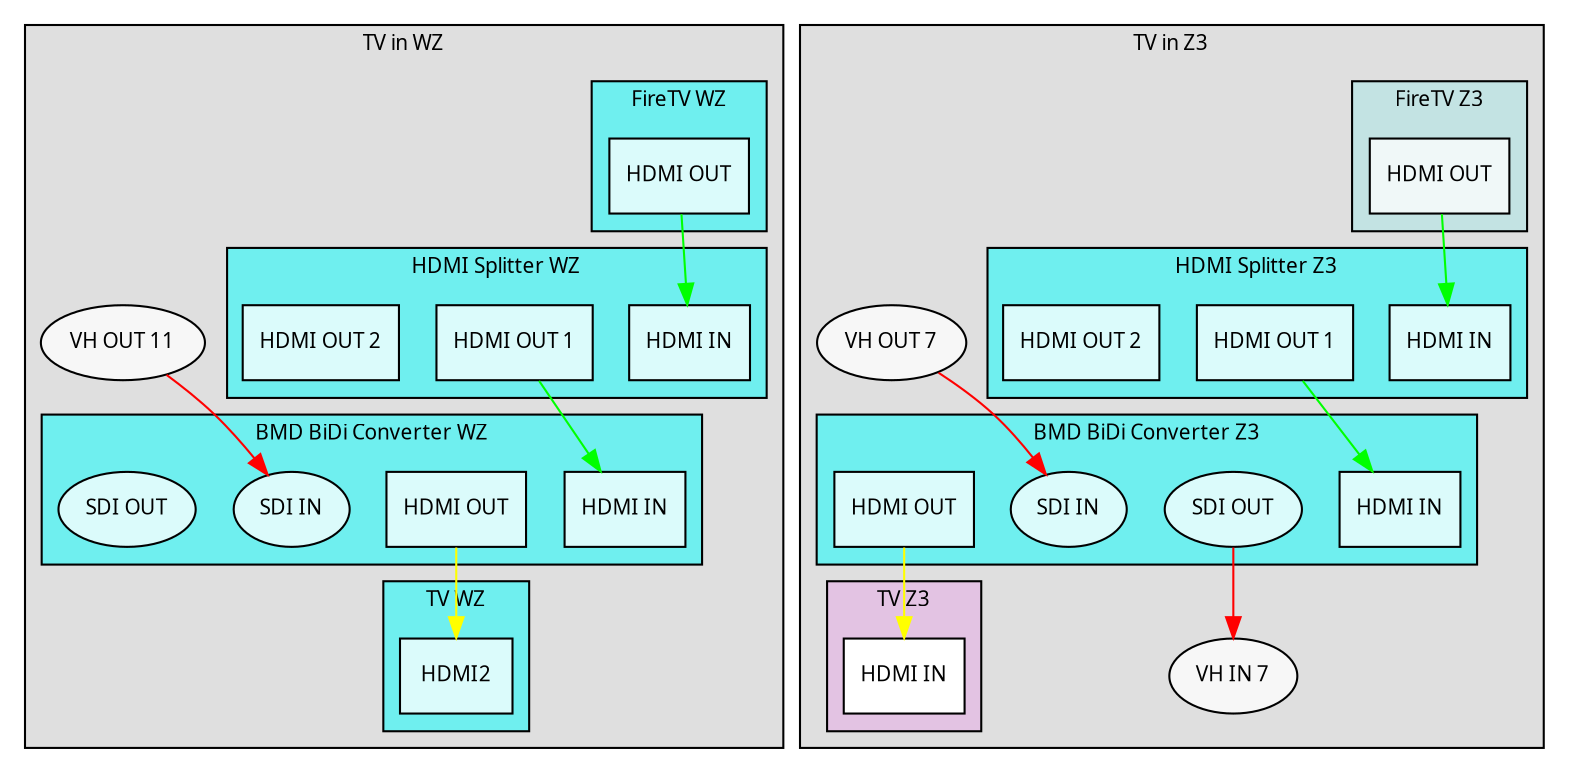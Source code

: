 digraph {
    rankdir="TB";

    compound=true;
    graph [fontsize=10 fontname="Verdana" compound=true fillcolor="#00000020" style=filled];
    node[shape=record fontsize=10 fontname="Verdana" fillcolor="#ffffffc0" style=filled];
    edge[color=blue];

    /** unused BMD VideHub ports: cut and paste to its place if needed
        "bmd_videohub_0_sdi_in_3" [label="VH IN 3",shape=ellipse];
        "bmd_videohub_0_sdi_in_9" [label="VH IN 9",shape=ellipse];
        "bmd_videohub_0_sdi_in_10" [label="VH IN 10",shape=ellipse];
        "bmd_videohub_0_sdi_in_11" [label="VH IN 11",shape=ellipse];
        "bmd_videohub_0_sdi_in_12" [label="VH IN 12",shape=ellipse];
        "bmd_videohub_0_sdi_out_3" [label="VH OUT 3",shape=ellipse];
        "bmd_videohub_0_sdi_out_5" [label="VH OUT 5",shape=ellipse];
        "bmd_videohub_0_sdi_out_6" [label="VH OUT 6",shape=ellipse];
        "bmd_videohub_0_sdi_out_9" [label="VH OUT 9",shape=ellipse];
        "bmd_videohub_0_sdi_out_10" [label="VH OUT 10",shape=ellipse];
        "bmd_videohub_0_sdi_out_12" [label="VH OUT 12",shape=ellipse];
    */

    subgraph cluster_wz {
        label = "TV in WZ"

        subgraph cluster_firetv_wz {
            fillcolor="#00ffff80";
            label = "FireTV WZ";
            "firetv_wz_hdmi_out" [label="HDMI OUT"];
        }

        subgraph cluster_hdmi_splitter_wz {
            fillcolor="#00ffff80";
            label = "HDMI Splitter WZ";
            "hdmi_splitter_wz_hdmi_in" [label="HDMI IN"];
            "hdmi_splitter_wz_hdmi_out_1" [label="HDMI OUT 1"];
            "hdmi_splitter_wz_hdmi_out_2" [label="HDMI OUT 2"];
        }
        subgraph cluster_bmd_bidi_converter_wz {
            label = "BMD BiDi Converter WZ";
            fillcolor="#00ffff80";
            "bmd_bidi_converter_wz_hdmi_in" [label="HDMI IN"];
            "bmd_bidi_converter_wz_hdmi_out" [label="HDMI OUT"];
            "bmd_bidi_converter_wz_sdi_in" [label="SDI IN",shape=ellipse];
            "bmd_bidi_converter_wz_sdi_out" [label="SDI OUT",shape=ellipse];
        }
        subgraph cluster_tv_wz {
            fillcolor="#00ffff80";
            label = "TV WZ";
            "tv_wz_hdmi_in_2" [label="HDMI2"];
        }
        "bmd_videohub_0_sdi_out_11" [label="VH OUT 11",shape=ellipse];

        firetv_wz_hdmi_out -> hdmi_splitter_wz_hdmi_in [color=green];

        hdmi_splitter_wz_hdmi_out_1 -> bmd_bidi_converter_wz_hdmi_in [color=green];
        bmd_videohub_0_sdi_out_11 -> bmd_bidi_converter_wz_sdi_in [color=red];
        bmd_bidi_converter_wz_hdmi_out -> tv_wz_hdmi_in_2 [color=yellow];
    }
        subgraph cluster_z3tv {
            label = "TV in Z3"
            subgraph cluster_firetv_z3 {
                fillcolor="#00ffff20";
                style=filled;
                label = "FireTV Z3";
                "firetv_z3_hdmi_out" [label="HDMI OUT"];
            }
            subgraph cluster_tv_z3 {
                fillcolor="#ff00ff20";
                style=filled;
                label = "TV Z3";
                "tv_z3_hdmi_in" [label="HDMI IN",fillcolor=white];
            }

            subgraph cluster_hdmi_splitter_z3tv {
                fillcolor="#00ffff80";
                style=filled;
                label = "HDMI Splitter Z3";
                "hdmi_splitter_z3tv_hdmi_in" [label="HDMI IN"];
                "hdmi_splitter_z3tv_hdmi_out_1" [label="HDMI OUT 1"];
                "hdmi_splitter_z3tv_hdmi_out_2" [label="HDMI OUT 2"];
            }

            subgraph cluster_bmd_bidi_converter_z3tv {
                fillcolor="#00ffff80";
                style=filled;
                label = "BMD BiDi Converter Z3";
                "bmd_bidi_converter_z3tv_hdmi_in" [label="HDMI IN"];
                "bmd_bidi_converter_z3tv_hdmi_out" [label="HDMI OUT"];
                "bmd_bidi_converter_z3tv_sdi_in" [label="SDI IN",shape=ellipse];
                "bmd_bidi_converter_z3tv_sdi_out" [label="SDI OUT",shape=ellipse];
            }
            "bmd_videohub_0_sdi_in_7" [label="VH IN 7",shape=ellipse];
            "bmd_videohub_0_sdi_out_7" [label="VH OUT 7",shape=ellipse];

            firetv_z3_hdmi_out -> hdmi_splitter_z3tv_hdmi_in [color=green];

            hdmi_splitter_z3tv_hdmi_out_1 -> bmd_bidi_converter_z3tv_hdmi_in [color=green];

            bmd_bidi_converter_z3tv_sdi_out -> bmd_videohub_0_sdi_in_7 [color=red];
            bmd_bidi_converter_z3tv_hdmi_out -> tv_z3_hdmi_in [color=yellow];
            bmd_videohub_0_sdi_out_7 -> bmd_bidi_converter_z3tv_sdi_in [color=red];
        }
}
digraph {
    rankdir="TB";

    compound=true;
    graph [fontsize=10 fontname="Verdana" compound=true fillcolor="#00000020" style=filled];
    node[shape=record fontsize=10 fontname="Verdana" fillcolor="#ffffffc0" style=filled];
    edge[color=blue];

    subgraph cluster_av {
        label="Recording gear";
        subgraph cluster_t {
            label = "Cam w/ Teleprompter";
            fillcolor="#ff000030";
            "cam_hdmi_out" [label="CAM HDMI OUT"];
            "tpr_hdmi_in" [label="TPR HDMI IN"];
        }
        subgraph cluster_bmd_sdi_bidi_0 {
            label = "BMD BiDi Converter @ CAM";
            fillcolor="#ff000030";
            "bmd_sdi_bidi_0_hdmi_in" [label="HDMI IN"];
            "bmd_sdi_bidi_0_hdmi_out" [label="HDMI OUT"];
            "bmd_sdi_bidi_0_sdi_in" [label="SDI IN",shape=ellipse];
            "bmd_sdi_bidi_0_sdi_out" [label="SDI OUT",shape=ellipse];
        }
        subgraph cluster_bmd_va_0 {
        label = "BMD VideoAssist 0"
            fillcolor="#00ff0050";
            "bmd_sdi_va_0_hdmi_in" [label="HDMI IN"];
            "bmd_sdi_va_0_hdmi_out" [label="HDMI OUT"];
            "bmd_sdi_va_0_sdi_in" [label="SDI IN",shape=ellipse];
            "bmd_sdi_va_0_sdi_out" [label="SDI OUT",shape=ellipse];
        }
        subgraph cluster_multiview_monitor_0 {
            label = "MultiView Monitor 0";
            fillcolor="#ff000030";
            "multiview_monitor_0_hdmi_in_1" [label="HDMI IN 1"];
            "multiview_monitor_0_hdmi_in_2" [label="HDMI IN 2"];
        }
        subgraph cluster_rpi4b_0 {
            label = "Raspberry PI 4b 0";
            "rpi4b_0_hdmi_out_1" [label="HDMI OUT 1"];
            "rpi4b_0_hdmi_out_2" [label="HDMI OUT 2"];
        }
        subgraph cluster_hdmi_splitter_cam {
            label = "HDMI Splitter cam";
            fillcolor="#ff000030";
            "hdmi_splitter_cam_hdmi_in" [label="HDMI IN"];
            "hdmi_splitter_cam_hdmi_out_1" [label="HDMI OUT 1"];
            "hdmi_splitter_cam_hdmi_out_2" [label="HDMI OUT 2"];
        }

        "bmd_atem_0_hdmi_in_3" [label="ATEM HDMI IN 3"];
        "bmd_videohub_0_sdi_in_4" [label="VH IN 4",shape=ellipse];
        "bmd_videohub_0_sdi_out_4" [label="VH OUT 4",shape=ellipse];
        rpi4b_0_hdmi_out_1 -> bmd_atem_0_hdmi_in_3 [color=green];

        subgraph cluster_bmd_sdi2hdmi_converter_0 {
            label = "BMD SDI->HDMI Converter 0";
            fillcolor="#ff000030";
            "bmd_sdi2hdmi_converter_0_hdmi_out" [label="HDMI OUT"];
            "bmd_sdi2hdmi_converter_0_sdi_in" [label="SDI IN",shape=ellipse];
            "bmd_sdi2hdmi_converter_0_sdi_thru" [label="SDI THRU"];
        }

        "bmd_atem_0_hdmi_in_4" [label="ATEM HDMI IN 4"];

        cam_hdmi_out -> hdmi_splitter_cam_hdmi_in [color=red];

        hdmi_splitter_cam_hdmi_out_1 -> bmd_sdi_bidi_0_hdmi_in [color=red];
        hdmi_splitter_cam_hdmi_out_2 -> bmd_atem_0_hdmi_in_4 [color=red];
        // bmd_sdi_va_0_hdmi_out -> bmd_atem_0_hdmi_in_4;
        bmd_sdi_bidi_0_hdmi_out -> tpr_hdmi_in [color=red];
        bmd_sdi_bidi_0_sdi_out -> bmd_sdi_va_0_sdi_in [color=red];
        bmd_videohub_0_sdi_out_4 -> bmd_sdi_bidi_0_sdi_in [color=red];
        bmd_sdi_va_0_sdi_out -> bmd_videohub_0_sdi_in_4 [color=red];

        "bmd_videohub_0_sdi_out_8" [label="VH OUT 8",shape=ellipse];

        bmd_videohub_0_sdi_out_8 -> bmd_sdi2hdmi_converter_0_sdi_in [color=red];
        bmd_sdi2hdmi_converter_0_hdmi_out -> multiview_monitor_0_hdmi_in_1 [color=red];

        rpi4b_0_hdmi_out_2 -> multiview_monitor_0_hdmi_in_2 [color=green];
    }
}

digraph {
    rankdir="TB";

    compound=true;
    graph [fontsize=10 fontname="Verdana" compound=true fillcolor="#00000020" style=filled];
    node[shape=record fontsize=10 fontname="Verdana" fillcolor="#ffffffc0" style=filled];
    edge[color=blue];
    subgraph cluster_rack {
        label="Rack";
        subgraph cluster_x {
            label = "x";
            fillcolor="#00ff0030";
            "x_hdmi_out_1" [label="HDMI OUT"];
            "x_dp_out_1" [label="DP OUT"];
        }
        subgraph cluster_x2 {
            label = "x2";
            fillcolor="#0000ff30";
            "x2_hdmi_out_1" [label="HDMI OUT"];
            "x2_dp_out_1" [label="DP OUT"];
        }
        "matrix_in_1" [label="Martix HDMI IN 1"];
        "matrix_in_2" [label="Martix HDMI IN 2"];
        "matrix_in_3" [label="Martix HDMI IN 3"];
        "matrix_in_4" [label="Martix HDMI IN 4"];
        "matrix_out_a" [label="Martix HDMI OUT A"];
        "matrix_out_b" [label="Martix HDMI OUT B"];
        subgraph cluster_hdmi_splitter_0 {
            fillcolor="#ffff0030";
            label = "HDMI Splitter 0";
            "hdmi_splitter_0_hdmi_in" [label="HDMI IN"];
            "hdmi_splitter_0_hdmi_out_1" [label="HDMI OUT 1"];
            "hdmi_splitter_0_hdmi_out_2" [label="HDMI OUT 2"];
        }
        subgraph cluster_hdmi_splitter_1 {
            fillcolor="#ffff0030";
            label = "HDMI Splitter 1";
            "hdmi_splitter_1_hdmi_in" [label="HDMI IN"];
            "hdmi_splitter_1_hdmi_out_1" [label="HDMI OUT 1"];
            "hdmi_splitter_1_hdmi_out_2" [label="HDMI OUT 2"];
        }
        "bmd_atem_0_hdmi_in_1" [label="ATEM HDMI IN 1"];
        "bmd_atem_0_hdmi_in_2" [label="ATEM HDMI IN 2"];
        x2_hdmi_out_1 -> matrix_in_1 [color=green];
        x2_dp_out_1 -> matrix_in_2 [color=green];
        x_hdmi_out_1 -> matrix_in_3 [color=green];
        x_dp_out_1 -> matrix_in_4 [color=green];
        "bmd_atem_0_hdmi_out" [label="ATEM HDMI OUT"];

        subgraph cluster_bmd_hdmi2sdi_converter_1 {
            label = "BMD HDMI->SDI Converter @ATEM";
            fillcolor="#ff000030";
            "bmd_hdmi2sdi_converter_atem_hdmi_in" [label="HDMI IN"];
            "bmd_hdmi2sdi_converter_atem_sdi_out_1" [label="SDI OUT 1",shape=ellipse];
            "bmd_hdmi2sdi_converter_atem_sdi_out_2" [label="SDI OUT 2",shape=ellipse];
        }

        bmd_atem_0_hdmi_out -> bmd_hdmi2sdi_converter_atem_hdmi_in [color=yellow];
        bmd_hdmi2sdi_converter_atem_sdi_out_1 -> bmd_videohub_0_sdi_in_8 [color=red];
        "bmd_videohub_0_sdi_in_8" [label="VH IN 8",shape=ellipse];

    }

    subgraph cluster_desk {
        label="Desk";
        subgraph cluster_bmd_bidi_converter_1 {
            label = "BMD BiDi Converter @ Monitor Dell Top";
            "bmd_bidi_converter_1_hdmi_in" [label="HDMI IN"];
            "bmd_bidi_converter_1_hdmi_out" [label="HDMI OUT"];
            "bmd_bidi_converter_1_sdi_in" [label="SDI IN",shape=ellipse];
            "bmd_bidi_converter_1_sdi_out" [label="SDI OUT",shape=ellipse];
        }
        subgraph cluster_bmd_bidi_converter_2 {
            label = "BMD BiDi Converter @ Monitor Dell Bottom";
            "bmd_bidi_converter_2_hdmi_in" [label="HDMI IN"];
            "bmd_bidi_converter_2_hdmi_out" [label="HDMI OUT"];
            "bmd_bidi_converter_2_sdi_in" [label="SDI IN",shape=ellipse];
            "bmd_bidi_converter_2_sdi_out" [label="SDI OUT",shape=ellipse];
        }

        subgraph cluster_dell_monitor_top {
            label = "Dell Monitor top";
            "dell_monitor_top_hdmi_in" [label="HDMI IN"];
            "dell_monitor_top_dp_in" [label="DP IN"];
        }
        subgraph cluster_dell_monitor_bottom {
            label = "Dell Monitor bottom";
            "dell_monitor_bottom_hdmi_in" [label="HDMI IN"];
            "dell_monitor_bottom_dp_in" [label="DP IN"];
        }
        "bmd_videohub_0_sdi_in_1" [label="VH IN 1",shape=ellipse];
        "bmd_videohub_0_sdi_in_2" [label="VH IN 2",shape=ellipse];
        "bmd_videohub_0_sdi_out_1" [label="VH OUT 1",shape=ellipse];
        "bmd_videohub_0_sdi_out_2" [label="VH OUT 2",shape=ellipse];
        matrix_out_a -> hdmi_splitter_0_hdmi_in [color=green];
        hdmi_splitter_0_hdmi_out_1 -> bmd_atem_0_hdmi_in_1 [color=green];
        hdmi_splitter_0_hdmi_out_2 -> bmd_bidi_converter_1_hdmi_in [color=green];

        matrix_out_b -> hdmi_splitter_1_hdmi_in [color=green];
        hdmi_splitter_1_hdmi_out_1 -> bmd_atem_0_hdmi_in_2 [color=green];
        hdmi_splitter_1_hdmi_out_2 -> bmd_bidi_converter_2_hdmi_in [color=green];

        bmd_videohub_0_sdi_out_1 -> bmd_bidi_converter_1_sdi_in [color=red];
        bmd_bidi_converter_1_hdmi_out -> dell_monitor_top_hdmi_in [color=yellow];
        bmd_bidi_converter_1_sdi_out -> bmd_videohub_0_sdi_in_1 [color=red];

        bmd_videohub_0_sdi_out_2 -> bmd_bidi_converter_2_sdi_in [color=red];
        bmd_bidi_converter_2_hdmi_out -> dell_monitor_bottom_hdmi_in [color=yellow];
        bmd_bidi_converter_2_sdi_out -> bmd_videohub_0_sdi_in_2 [color=red];
    }

}
digraph {
    rankdir="TB";

    compound=true;
    graph [fontsize=10 fontname="Verdana" compound=true fillcolor="#00000020" style=filled];
    node[shape=record fontsize=10 fontname="Verdana" fillcolor="#ffffffc0" style=filled];
    edge[color=blue];
    subgraph cluster_floor {
        label = "Stuff on the floor";
        subgraph cluster_kg_0 {
            fillcolor="#ff00ff20";
            label = "K G 0";
            "kg_0_hdmi_out" [label="HDMI OUT"];
        }
        subgraph cluster_bmd_hdmi2sdi_converter_1 {
            label = "BMD HDMI->SDI Converter 1";
            fillcolor="#ff00ff20";
            "bmd_hdmi2sdi_converter_1_hdmi_in" [label="HDMI IN"];
            "bmd_hdmi2sdi_converter_1_sdi_out_1" [label="SDI OUT 1",shape=ellipse];
            "bmd_hdmi2sdi_converter_1_sdi_out_2" [label="SDI OUT 2",shape=ellipse];
        }
        kg_0_hdmi_out -> bmd_hdmi2sdi_converter_1_hdmi_in [color=green];
        bmd_hdmi2sdi_converter_1_sdi_out_1 -> bmd_videohub_0_sdi_in_6 [color=red];

        subgraph cluster_ps5_0 {
            fillcolor="#ffff0010";
            label = "PlayStation 5 0";
            "ps5_0_hdmi_out" [label="HDMI OUT"];
        }
        subgraph cluster_bmd_hdmi2sdi_converter_0 {
            label = "BMD HDMI->SDI Converter 0";
            fillcolor="#ffff0010";
            "bmd_hdmi2sdi_converter_0_hdmi_in" [label="HDMI IN"];
            "bmd_hdmi2sdi_converter_0_sdi_out_1" [label="SDI OUT 1",shape=ellipse];
            "bmd_hdmi2sdi_converter_0_sdi_out_2" [label="SDI OUT 2",shape=ellipse];
        }

        ps5_0_hdmi_out -> bmd_hdmi2sdi_converter_0_hdmi_in [color=green];
        bmd_hdmi2sdi_converter_0_sdi_out_1 -> bmd_videohub_0_sdi_in_5 [color=red];

        "bmd_videohub_0_sdi_in_5" [label="VH IN 5",shape=ellipse];
        "bmd_videohub_0_sdi_in_6" [label="VH IN 6",shape=ellipse];
    }
}
